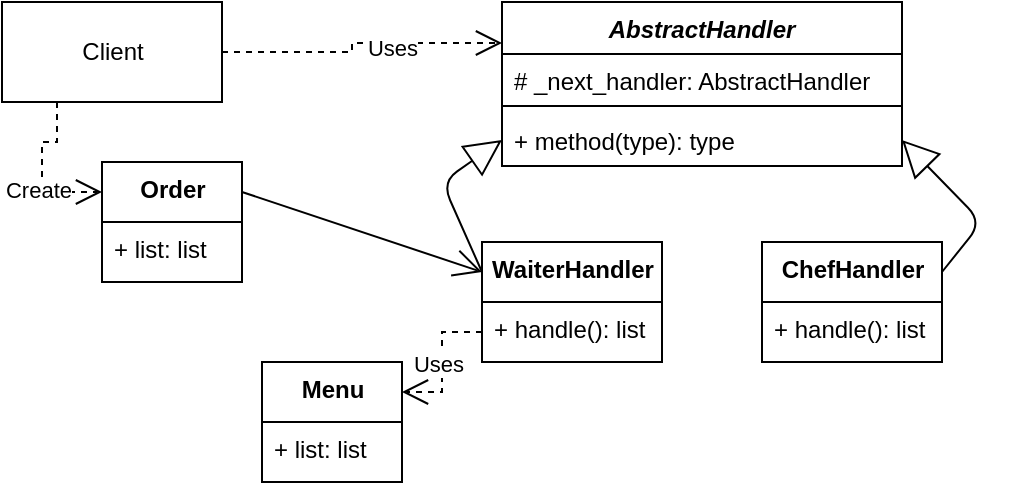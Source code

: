 <mxfile version="14.5.1" type="device"><diagram id="C5RBs43oDa-KdzZeNtuy" name="Page-1"><mxGraphModel dx="1350" dy="816" grid="1" gridSize="10" guides="1" tooltips="1" connect="1" arrows="1" fold="1" page="1" pageScale="1" pageWidth="827" pageHeight="1169" math="0" shadow="0"><root><mxCell id="WIyWlLk6GJQsqaUBKTNV-0"/><mxCell id="WIyWlLk6GJQsqaUBKTNV-1" parent="WIyWlLk6GJQsqaUBKTNV-0"/><mxCell id="pxmLR_uIAED6X2s_fbWU-0" value="&lt;b style=&quot;font-style: normal&quot;&gt;Order&lt;/b&gt;" style="swimlane;fontStyle=2;align=center;verticalAlign=top;childLayout=stackLayout;horizontal=1;startSize=30;horizontalStack=0;resizeParent=1;resizeParentMax=0;resizeLast=0;collapsible=1;marginBottom=0;html=1;" vertex="1" parent="WIyWlLk6GJQsqaUBKTNV-1"><mxGeometry x="100" y="160" width="70" height="60" as="geometry"/></mxCell><mxCell id="pxmLR_uIAED6X2s_fbWU-1" value="+ list: list" style="text;strokeColor=none;fillColor=none;align=left;verticalAlign=top;spacingLeft=4;spacingRight=4;overflow=hidden;rotatable=0;points=[[0,0.5],[1,0.5]];portConstraint=eastwest;" vertex="1" parent="pxmLR_uIAED6X2s_fbWU-0"><mxGeometry y="30" width="70" height="30" as="geometry"/></mxCell><mxCell id="pxmLR_uIAED6X2s_fbWU-2" value="&lt;b style=&quot;font-style: normal&quot;&gt;Menu&lt;/b&gt;" style="swimlane;fontStyle=2;align=center;verticalAlign=top;childLayout=stackLayout;horizontal=1;startSize=30;horizontalStack=0;resizeParent=1;resizeParentMax=0;resizeLast=0;collapsible=1;marginBottom=0;html=1;" vertex="1" parent="WIyWlLk6GJQsqaUBKTNV-1"><mxGeometry x="180" y="260" width="70" height="60" as="geometry"/></mxCell><mxCell id="pxmLR_uIAED6X2s_fbWU-3" value="+ list: list" style="text;strokeColor=none;fillColor=none;align=left;verticalAlign=top;spacingLeft=4;spacingRight=4;overflow=hidden;rotatable=0;points=[[0,0.5],[1,0.5]];portConstraint=eastwest;" vertex="1" parent="pxmLR_uIAED6X2s_fbWU-2"><mxGeometry y="30" width="70" height="30" as="geometry"/></mxCell><mxCell id="pxmLR_uIAED6X2s_fbWU-4" value="AbstractHandler" style="swimlane;fontStyle=3;align=center;verticalAlign=top;childLayout=stackLayout;horizontal=1;startSize=26;horizontalStack=0;resizeParent=1;resizeParentMax=0;resizeLast=0;collapsible=1;marginBottom=0;fontColor=#000000;" vertex="1" parent="WIyWlLk6GJQsqaUBKTNV-1"><mxGeometry x="300" y="80" width="200" height="82" as="geometry"/></mxCell><mxCell id="pxmLR_uIAED6X2s_fbWU-5" value="# _next_handler: AbstractHandler" style="text;strokeColor=none;fillColor=none;align=left;verticalAlign=top;spacingLeft=4;spacingRight=4;overflow=hidden;rotatable=0;points=[[0,0.5],[1,0.5]];portConstraint=eastwest;" vertex="1" parent="pxmLR_uIAED6X2s_fbWU-4"><mxGeometry y="26" width="200" height="22" as="geometry"/></mxCell><mxCell id="pxmLR_uIAED6X2s_fbWU-6" value="" style="line;strokeWidth=1;fillColor=none;align=left;verticalAlign=middle;spacingTop=-1;spacingLeft=3;spacingRight=3;rotatable=0;labelPosition=right;points=[];portConstraint=eastwest;" vertex="1" parent="pxmLR_uIAED6X2s_fbWU-4"><mxGeometry y="48" width="200" height="8" as="geometry"/></mxCell><mxCell id="pxmLR_uIAED6X2s_fbWU-7" value="+ method(type): type" style="text;strokeColor=none;fillColor=none;align=left;verticalAlign=top;spacingLeft=4;spacingRight=4;overflow=hidden;rotatable=0;points=[[0,0.5],[1,0.5]];portConstraint=eastwest;" vertex="1" parent="pxmLR_uIAED6X2s_fbWU-4"><mxGeometry y="56" width="200" height="26" as="geometry"/></mxCell><mxCell id="pxmLR_uIAED6X2s_fbWU-8" value="&lt;span style=&quot;font-style: normal&quot;&gt;&lt;b&gt;WaiterHandler&lt;/b&gt;&lt;/span&gt;" style="swimlane;fontStyle=2;align=center;verticalAlign=top;childLayout=stackLayout;horizontal=1;startSize=30;horizontalStack=0;resizeParent=1;resizeParentMax=0;resizeLast=0;collapsible=1;marginBottom=0;html=1;" vertex="1" parent="WIyWlLk6GJQsqaUBKTNV-1"><mxGeometry x="290" y="200" width="90" height="60" as="geometry"/></mxCell><mxCell id="pxmLR_uIAED6X2s_fbWU-9" value="+ handle(): list" style="text;strokeColor=none;fillColor=none;align=left;verticalAlign=top;spacingLeft=4;spacingRight=4;overflow=hidden;rotatable=0;points=[[0,0.5],[1,0.5]];portConstraint=eastwest;" vertex="1" parent="pxmLR_uIAED6X2s_fbWU-8"><mxGeometry y="30" width="90" height="30" as="geometry"/></mxCell><mxCell id="pxmLR_uIAED6X2s_fbWU-10" value="&lt;span style=&quot;font-style: normal&quot;&gt;&lt;b&gt;ChefHandler&lt;/b&gt;&lt;/span&gt;" style="swimlane;fontStyle=2;align=center;verticalAlign=top;childLayout=stackLayout;horizontal=1;startSize=30;horizontalStack=0;resizeParent=1;resizeParentMax=0;resizeLast=0;collapsible=1;marginBottom=0;html=1;" vertex="1" parent="WIyWlLk6GJQsqaUBKTNV-1"><mxGeometry x="430" y="200" width="90" height="60" as="geometry"/></mxCell><mxCell id="pxmLR_uIAED6X2s_fbWU-11" value="+ handle(): list" style="text;strokeColor=none;fillColor=none;align=left;verticalAlign=top;spacingLeft=4;spacingRight=4;overflow=hidden;rotatable=0;points=[[0,0.5],[1,0.5]];portConstraint=eastwest;" vertex="1" parent="pxmLR_uIAED6X2s_fbWU-10"><mxGeometry y="30" width="90" height="30" as="geometry"/></mxCell><mxCell id="pxmLR_uIAED6X2s_fbWU-16" value="" style="endArrow=block;endSize=16;endFill=0;html=1;entryX=1;entryY=0.5;entryDx=0;entryDy=0;exitX=1;exitY=0.25;exitDx=0;exitDy=0;" edge="1" parent="WIyWlLk6GJQsqaUBKTNV-1" source="pxmLR_uIAED6X2s_fbWU-10" target="pxmLR_uIAED6X2s_fbWU-7"><mxGeometry width="160" relative="1" as="geometry"><mxPoint x="300" y="560" as="sourcePoint"/><mxPoint x="460" y="560" as="targetPoint"/><Array as="points"><mxPoint x="540" y="190"/></Array></mxGeometry></mxCell><mxCell id="pxmLR_uIAED6X2s_fbWU-17" value="" style="endArrow=block;endSize=16;endFill=0;html=1;entryX=0;entryY=0.5;entryDx=0;entryDy=0;exitX=0;exitY=0.25;exitDx=0;exitDy=0;" edge="1" parent="WIyWlLk6GJQsqaUBKTNV-1" source="pxmLR_uIAED6X2s_fbWU-8" target="pxmLR_uIAED6X2s_fbWU-7"><mxGeometry width="160" relative="1" as="geometry"><mxPoint x="530" y="225" as="sourcePoint"/><mxPoint x="510" y="159" as="targetPoint"/><Array as="points"><mxPoint x="270" y="170"/></Array></mxGeometry></mxCell><mxCell id="pxmLR_uIAED6X2s_fbWU-19" value="Client" style="html=1;fontColor=#000000;" vertex="1" parent="WIyWlLk6GJQsqaUBKTNV-1"><mxGeometry x="50" y="80" width="110" height="50" as="geometry"/></mxCell><mxCell id="pxmLR_uIAED6X2s_fbWU-20" style="edgeStyle=orthogonalEdgeStyle;rounded=0;orthogonalLoop=1;jettySize=auto;html=1;exitX=1;exitY=0.5;exitDx=0;exitDy=0;endSize=11;startSize=11;endArrow=open;endFill=0;dashed=1;fontColor=#000000;entryX=0;entryY=0.25;entryDx=0;entryDy=0;" edge="1" source="pxmLR_uIAED6X2s_fbWU-19" parent="WIyWlLk6GJQsqaUBKTNV-1" target="pxmLR_uIAED6X2s_fbWU-4"><mxGeometry relative="1" as="geometry"><mxPoint x="209.2" y="110.049" as="sourcePoint"/><mxPoint x="180" y="198" as="targetPoint"/></mxGeometry></mxCell><mxCell id="pxmLR_uIAED6X2s_fbWU-21" value="Uses" style="edgeLabel;html=1;align=center;verticalAlign=middle;resizable=0;points=[];fontColor=#000000;" vertex="1" connectable="0" parent="pxmLR_uIAED6X2s_fbWU-20"><mxGeometry x="0.241" y="-2" relative="1" as="geometry"><mxPoint as="offset"/></mxGeometry></mxCell><mxCell id="pxmLR_uIAED6X2s_fbWU-23" style="edgeStyle=orthogonalEdgeStyle;rounded=0;orthogonalLoop=1;jettySize=auto;html=1;exitX=0;exitY=0.5;exitDx=0;exitDy=0;endSize=11;startSize=11;endArrow=open;endFill=0;dashed=1;fontColor=#000000;entryX=1;entryY=0.25;entryDx=0;entryDy=0;" edge="1" parent="WIyWlLk6GJQsqaUBKTNV-1" source="pxmLR_uIAED6X2s_fbWU-9" target="pxmLR_uIAED6X2s_fbWU-2"><mxGeometry relative="1" as="geometry"><mxPoint x="369.2" y="390.049" as="sourcePoint"/><mxPoint x="310" y="310" as="targetPoint"/></mxGeometry></mxCell><mxCell id="pxmLR_uIAED6X2s_fbWU-24" value="Uses" style="edgeLabel;html=1;align=center;verticalAlign=middle;resizable=0;points=[];fontColor=#000000;" vertex="1" connectable="0" parent="pxmLR_uIAED6X2s_fbWU-23"><mxGeometry x="0.241" y="-2" relative="1" as="geometry"><mxPoint y="-8" as="offset"/></mxGeometry></mxCell><mxCell id="pxmLR_uIAED6X2s_fbWU-26" style="edgeStyle=orthogonalEdgeStyle;rounded=0;orthogonalLoop=1;jettySize=auto;html=1;exitX=0.25;exitY=1;exitDx=0;exitDy=0;endSize=11;startSize=11;endArrow=open;endFill=0;dashed=1;fontColor=#000000;entryX=0;entryY=0.25;entryDx=0;entryDy=0;" edge="1" parent="WIyWlLk6GJQsqaUBKTNV-1" source="pxmLR_uIAED6X2s_fbWU-19" target="pxmLR_uIAED6X2s_fbWU-0"><mxGeometry relative="1" as="geometry"><mxPoint x="170" y="115" as="sourcePoint"/><mxPoint x="310" y="110.5" as="targetPoint"/></mxGeometry></mxCell><mxCell id="pxmLR_uIAED6X2s_fbWU-27" value="Create" style="edgeLabel;html=1;align=center;verticalAlign=middle;resizable=0;points=[];fontColor=#000000;" vertex="1" connectable="0" parent="pxmLR_uIAED6X2s_fbWU-26"><mxGeometry x="0.241" y="-2" relative="1" as="geometry"><mxPoint as="offset"/></mxGeometry></mxCell><mxCell id="pxmLR_uIAED6X2s_fbWU-29" value="" style="endArrow=open;endFill=1;endSize=12;html=1;exitX=1;exitY=0.25;exitDx=0;exitDy=0;entryX=0;entryY=0.25;entryDx=0;entryDy=0;" edge="1" parent="WIyWlLk6GJQsqaUBKTNV-1" source="pxmLR_uIAED6X2s_fbWU-0" target="pxmLR_uIAED6X2s_fbWU-8"><mxGeometry width="160" relative="1" as="geometry"><mxPoint x="280" y="440" as="sourcePoint"/><mxPoint x="440" y="440" as="targetPoint"/></mxGeometry></mxCell></root></mxGraphModel></diagram></mxfile>